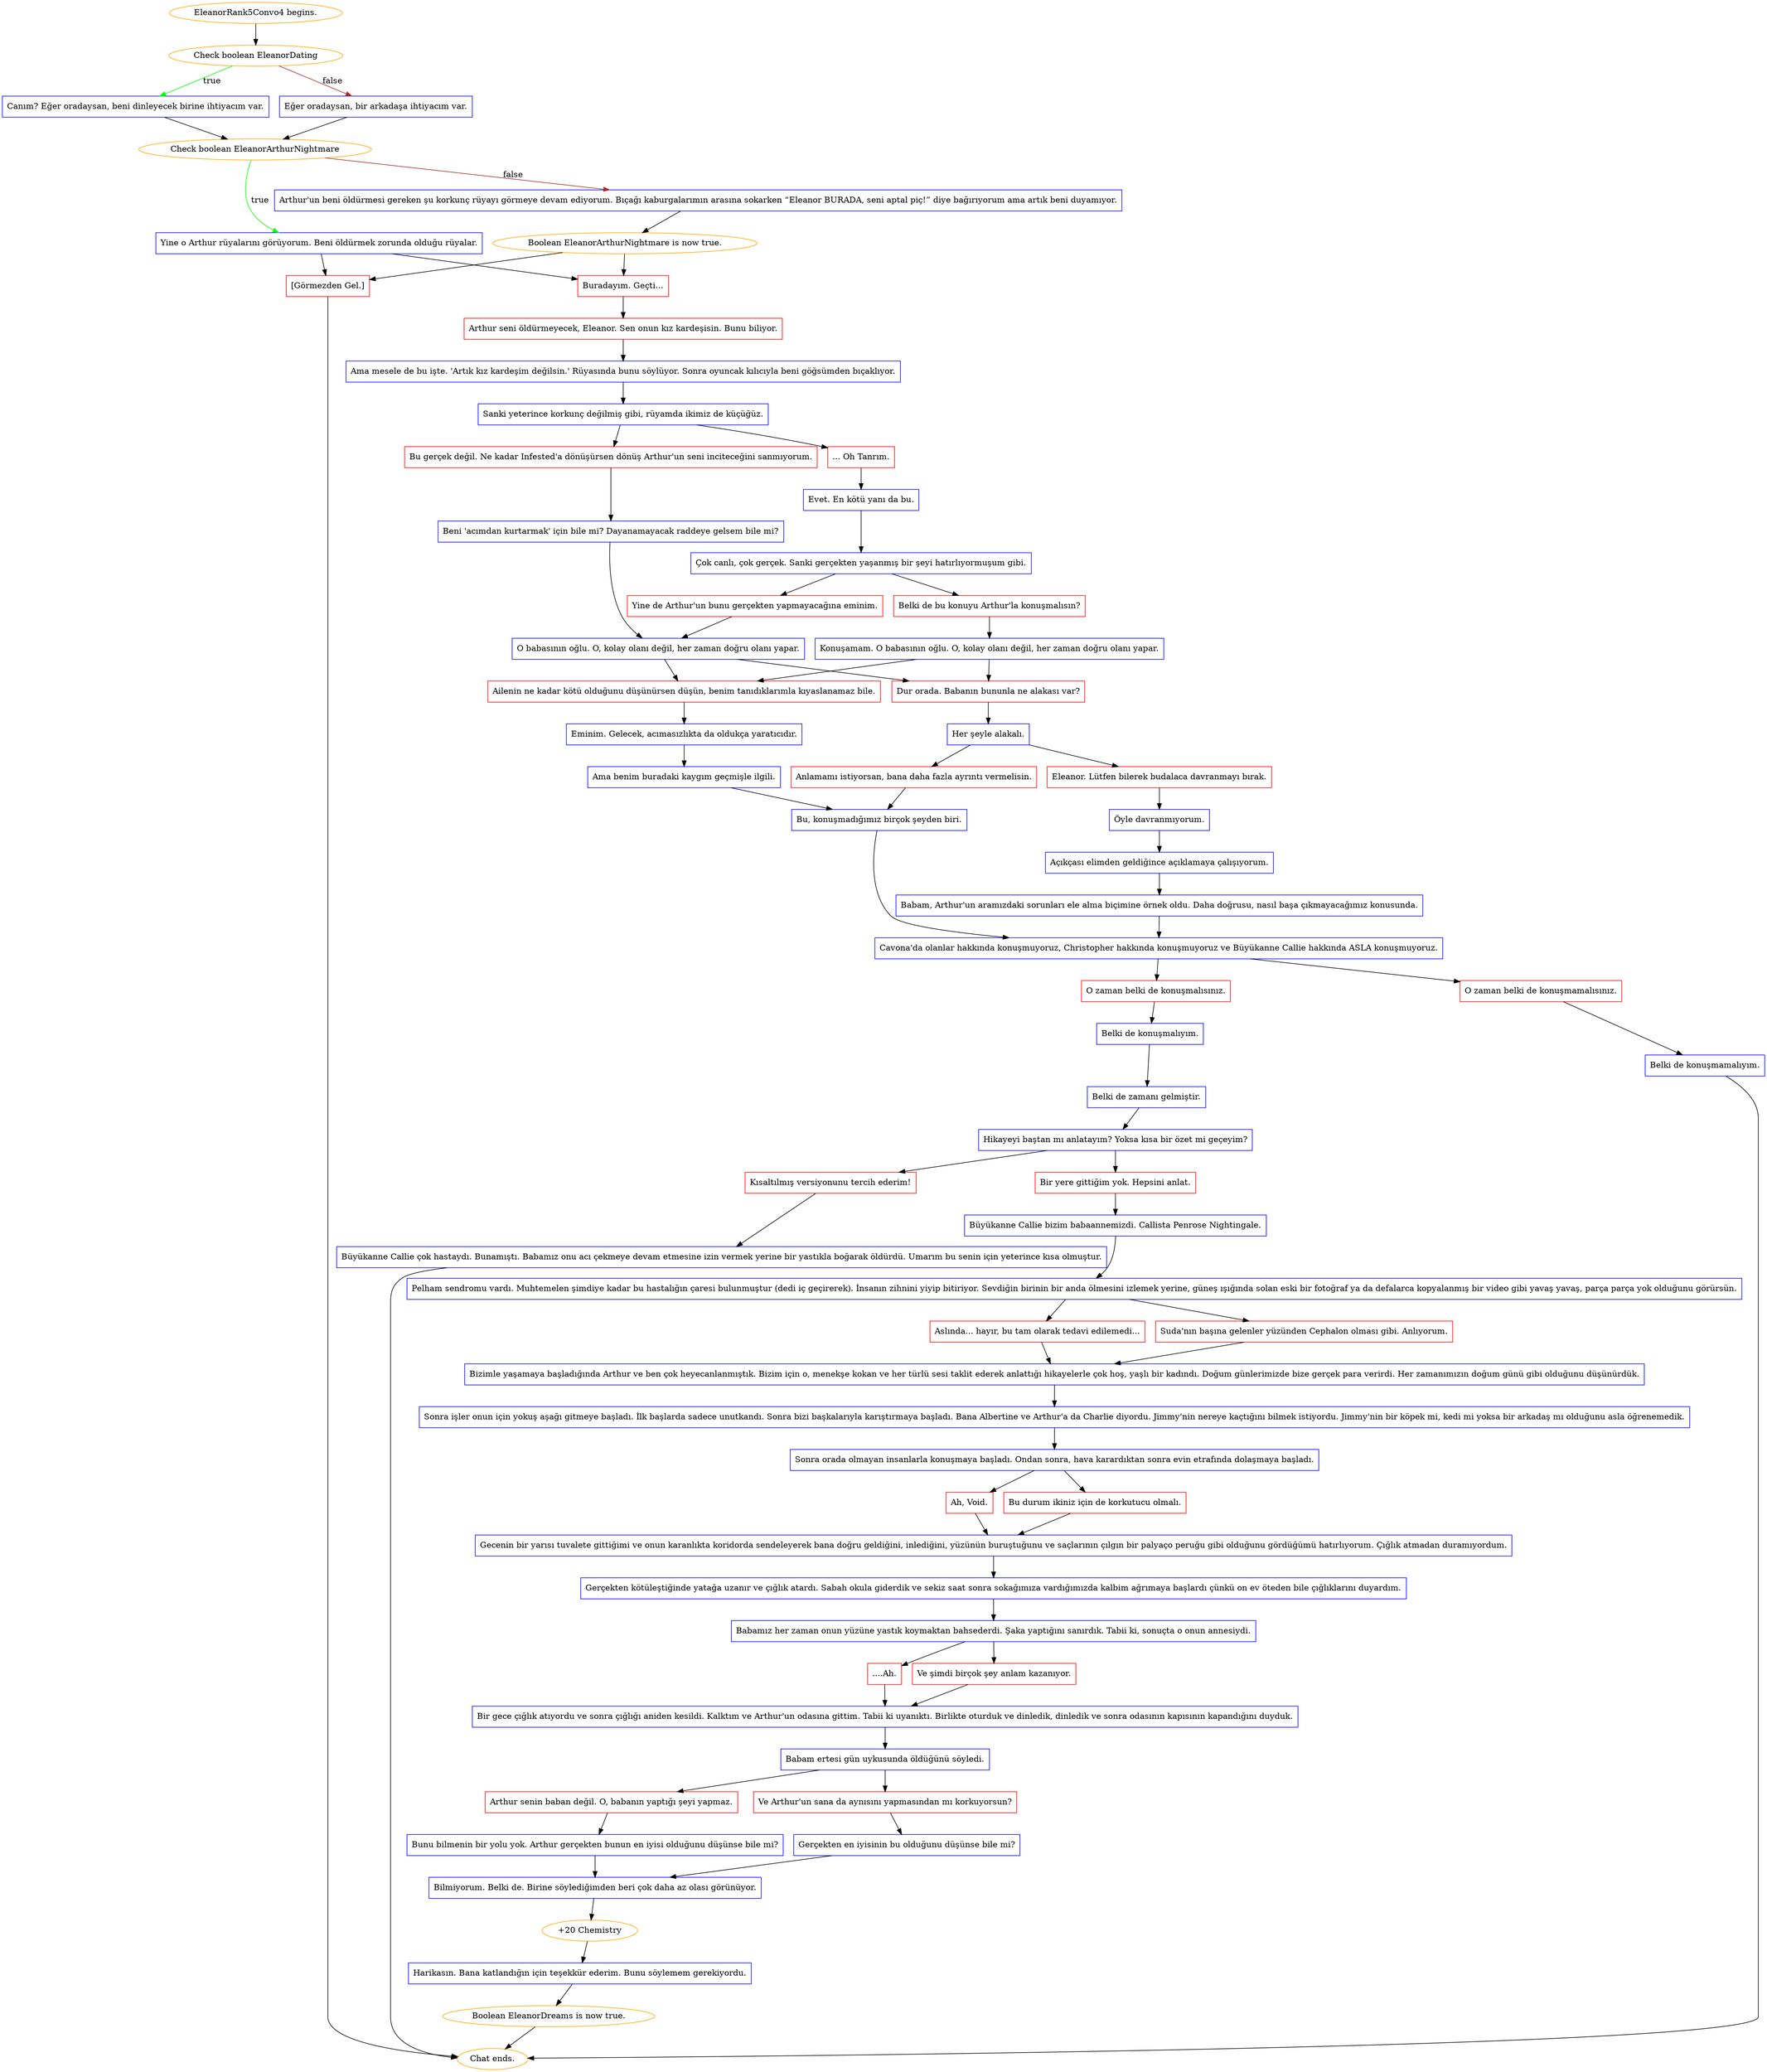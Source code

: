 digraph {
	"EleanorRank5Convo4 begins." [color=orange];
		"EleanorRank5Convo4 begins." -> j3881205893;
	j3881205893 [label="Check boolean EleanorDating",color=orange];
		j3881205893 -> j2022217176 [label=true,color=green];
		j3881205893 -> j2405388436 [label=false,color=brown];
	j2022217176 [label="Canım? Eğer oradaysan, beni dinleyecek birine ihtiyacım var.",shape=box,color=blue];
		j2022217176 -> j3704551816;
	j2405388436 [label="Eğer oradaysan, bir arkadaşa ihtiyacım var.",shape=box,color=blue];
		j2405388436 -> j3704551816;
	j3704551816 [label="Check boolean EleanorArthurNightmare",color=orange];
		j3704551816 -> j2814510276 [label=true,color=green];
		j3704551816 -> j1672196739 [label=false,color=brown];
	j2814510276 [label="Yine o Arthur rüyalarını görüyorum. Beni öldürmek zorunda olduğu rüyalar.",shape=box,color=blue];
		j2814510276 -> j1101527989;
		j2814510276 -> j3025194680;
	j1672196739 [label="Arthur'un beni öldürmesi gereken şu korkunç rüyayı görmeye devam ediyorum. Bıçağı kaburgalarımın arasına sokarken “Eleanor BURADA, seni aptal piç!” diye bağırıyorum ama artık beni duyamıyor.",shape=box,color=blue];
		j1672196739 -> j561526907;
	j1101527989 [label="Buradayım. Geçti...",shape=box,color=red];
		j1101527989 -> j1806392450;
	j3025194680 [label="[Görmezden Gel.]",shape=box,color=red];
		j3025194680 -> "Chat ends.";
	j561526907 [label="Boolean EleanorArthurNightmare is now true.",color=orange];
		j561526907 -> j1101527989;
		j561526907 -> j3025194680;
	j1806392450 [label="Arthur seni öldürmeyecek, Eleanor. Sen onun kız kardeşisin. Bunu biliyor.",shape=box,color=red];
		j1806392450 -> j1332436526;
	"Chat ends." [color=orange];
	j1332436526 [label="Ama mesele de bu işte. 'Artık kız kardeşim değilsin.' Rüyasında bunu söylüyor. Sonra oyuncak kılıcıyla beni göğsümden bıçaklıyor.",shape=box,color=blue];
		j1332436526 -> j4289046072;
	j4289046072 [label="Sanki yeterince korkunç değilmiş gibi, rüyamda ikimiz de küçüğüz.",shape=box,color=blue];
		j4289046072 -> j3402471682;
		j4289046072 -> j559839998;
	j3402471682 [label="Bu gerçek değil. Ne kadar Infested'a dönüşürsen dönüş Arthur'un seni inciteceğini sanmıyorum.",shape=box,color=red];
		j3402471682 -> j1527352596;
	j559839998 [label="... Oh Tanrım.",shape=box,color=red];
		j559839998 -> j4209908072;
	j1527352596 [label="Beni 'acımdan kurtarmak' için bile mi? Dayanamayacak raddeye gelsem bile mi?",shape=box,color=blue];
		j1527352596 -> j2935052360;
	j4209908072 [label="Evet. En kötü yanı da bu.",shape=box,color=blue];
		j4209908072 -> j4035441117;
	j2935052360 [label="O babasının oğlu. O, kolay olanı değil, her zaman doğru olanı yapar.",shape=box,color=blue];
		j2935052360 -> j1507862740;
		j2935052360 -> j2503068423;
	j4035441117 [label="Çok canlı, çok gerçek. Sanki gerçekten yaşanmış bir şeyi hatırlıyormuşum gibi.",shape=box,color=blue];
		j4035441117 -> j2642582417;
		j4035441117 -> j4047826399;
	j1507862740 [label="Ailenin ne kadar kötü olduğunu düşünürsen düşün, benim tanıdıklarımla kıyaslanamaz bile.",shape=box,color=red];
		j1507862740 -> j1015827745;
	j2503068423 [label="Dur orada. Babanın bununla ne alakası var?",shape=box,color=red];
		j2503068423 -> j1654107537;
	j2642582417 [label="Yine de Arthur'un bunu gerçekten yapmayacağına eminim.",shape=box,color=red];
		j2642582417 -> j2935052360;
	j4047826399 [label="Belki de bu konuyu Arthur'la konuşmalısın?",shape=box,color=red];
		j4047826399 -> j2912865243;
	j1015827745 [label="Eminim. Gelecek, acımasızlıkta da oldukça yaratıcıdır.",shape=box,color=blue];
		j1015827745 -> j3378179244;
	j1654107537 [label="Her şeyle alakalı.",shape=box,color=blue];
		j1654107537 -> j1576454604;
		j1654107537 -> j157553709;
	j2912865243 [label="Konuşamam. O babasının oğlu. O, kolay olanı değil, her zaman doğru olanı yapar.",shape=box,color=blue];
		j2912865243 -> j1507862740;
		j2912865243 -> j2503068423;
	j3378179244 [label="Ama benim buradaki kaygım geçmişle ilgili.",shape=box,color=blue];
		j3378179244 -> j3521417940;
	j1576454604 [label="Anlamamı istiyorsan, bana daha fazla ayrıntı vermelisin.",shape=box,color=red];
		j1576454604 -> j3521417940;
	j157553709 [label="Eleanor. Lütfen bilerek budalaca davranmayı bırak.",shape=box,color=red];
		j157553709 -> j1832592539;
	j3521417940 [label="Bu, konuşmadığımız birçok şeyden biri.",shape=box,color=blue];
		j3521417940 -> j209512158;
	j1832592539 [label="Öyle davranmıyorum.",shape=box,color=blue];
		j1832592539 -> j3669556510;
	j209512158 [label="Cavona'da olanlar hakkında konuşmuyoruz, Christopher hakkında konuşmuyoruz ve Büyükanne Callie hakkında ASLA konuşmuyoruz.",shape=box,color=blue];
		j209512158 -> j2235578099;
		j209512158 -> j152234691;
	j3669556510 [label="Açıkçası elimden geldiğince açıklamaya çalışıyorum.",shape=box,color=blue];
		j3669556510 -> j2757983087;
	j2235578099 [label="O zaman belki de konuşmamalısınız.",shape=box,color=red];
		j2235578099 -> j1985094437;
	j152234691 [label="O zaman belki de konuşmalısınız.",shape=box,color=red];
		j152234691 -> j2899283635;
	j2757983087 [label="Babam, Arthur'un aramızdaki sorunları ele alma biçimine örnek oldu. Daha doğrusu, nasıl başa çıkmayacağımız konusunda.",shape=box,color=blue];
		j2757983087 -> j209512158;
	j1985094437 [label="Belki de konuşmamalıyım.",shape=box,color=blue];
		j1985094437 -> "Chat ends.";
	j2899283635 [label="Belki de konuşmalıyım.",shape=box,color=blue];
		j2899283635 -> j3470833134;
	j3470833134 [label="Belki de zamanı gelmiştir.",shape=box,color=blue];
		j3470833134 -> j498853169;
	j498853169 [label="Hikayeyi baştan mı anlatayım? Yoksa kısa bir özet mi geçeyim?",shape=box,color=blue];
		j498853169 -> j1330518627;
		j498853169 -> j4001546115;
	j1330518627 [label="Bir yere gittiğim yok. Hepsini anlat.",shape=box,color=red];
		j1330518627 -> j537596738;
	j4001546115 [label="Kısaltılmış versiyonunu tercih ederim!",shape=box,color=red];
		j4001546115 -> j3823481544;
	j537596738 [label="Büyükanne Callie bizim babaannemizdi. Callista Penrose Nightingale.",shape=box,color=blue];
		j537596738 -> j210094391;
	j3823481544 [label="Büyükanne Callie çok hastaydı. Bunamıştı. Babamız onu acı çekmeye devam etmesine izin vermek yerine bir yastıkla boğarak öldürdü. Umarım bu senin için yeterince kısa olmuştur.",shape=box,color=blue];
		j3823481544 -> "Chat ends.";
	j210094391 [label="Pelham sendromu vardı. Muhtemelen şimdiye kadar bu hastalığın çaresi bulunmuştur (dedi iç geçirerek). İnsanın zihnini yiyip bitiriyor. Sevdiğin birinin bir anda ölmesini izlemek yerine, güneş ışığında solan eski bir fotoğraf ya da defalarca kopyalanmış bir video gibi yavaş yavaş, parça parça yok olduğunu görürsün.",shape=box,color=blue];
		j210094391 -> j1185726925;
		j210094391 -> j3475400552;
	j1185726925 [label="Suda'nın başına gelenler yüzünden Cephalon olması gibi. Anlıyorum.",shape=box,color=red];
		j1185726925 -> j638921771;
	j3475400552 [label="Aslında... hayır, bu tam olarak tedavi edilemedi...",shape=box,color=red];
		j3475400552 -> j638921771;
	j638921771 [label="Bizimle yaşamaya başladığında Arthur ve ben çok heyecanlanmıştık. Bizim için o, menekşe kokan ve her türlü sesi taklit ederek anlattığı hikayelerle çok hoş, yaşlı bir kadındı. Doğum günlerimizde bize gerçek para verirdi. Her zamanımızın doğum günü gibi olduğunu düşünürdük.",shape=box,color=blue];
		j638921771 -> j1547030800;
	j1547030800 [label="Sonra işler onun için yokuş aşağı gitmeye başladı. İlk başlarda sadece unutkandı. Sonra bizi başkalarıyla karıştırmaya başladı. Bana Albertine ve Arthur'a da Charlie diyordu. Jimmy'nin nereye kaçtığını bilmek istiyordu. Jimmy'nin bir köpek mi, kedi mi yoksa bir arkadaş mı olduğunu asla öğrenemedik.",shape=box,color=blue];
		j1547030800 -> j661979189;
	j661979189 [label="Sonra orada olmayan insanlarla konuşmaya başladı. Ondan sonra, hava karardıktan sonra evin etrafında dolaşmaya başladı.",shape=box,color=blue];
		j661979189 -> j995169815;
		j661979189 -> j2699191842;
	j995169815 [label="Bu durum ikiniz için de korkutucu olmalı.",shape=box,color=red];
		j995169815 -> j2256100479;
	j2699191842 [label="Ah, Void.",shape=box,color=red];
		j2699191842 -> j2256100479;
	j2256100479 [label="Gecenin bir yarısı tuvalete gittiğimi ve onun karanlıkta koridorda sendeleyerek bana doğru geldiğini, inlediğini, yüzünün buruştuğunu ve saçlarının çılgın bir palyaço peruğu gibi olduğunu gördüğümü hatırlıyorum. Çığlık atmadan duramıyordum.",shape=box,color=blue];
		j2256100479 -> j2999445128;
	j2999445128 [label="Gerçekten kötüleştiğinde yatağa uzanır ve çığlık atardı. Sabah okula giderdik ve sekiz saat sonra sokağımıza vardığımızda kalbim ağrımaya başlardı çünkü on ev öteden bile çığlıklarını duyardım.",shape=box,color=blue];
		j2999445128 -> j1870506429;
	j1870506429 [label="Babamız her zaman onun yüzüne yastık koymaktan bahsederdi. Şaka yaptığını sanırdık. Tabii ki, sonuçta o onun annesiydi.",shape=box,color=blue];
		j1870506429 -> j1693409103;
		j1870506429 -> j3175439150;
	j1693409103 [label="Ve şimdi birçok şey anlam kazanıyor.",shape=box,color=red];
		j1693409103 -> j4031436695;
	j3175439150 [label="....Ah.",shape=box,color=red];
		j3175439150 -> j4031436695;
	j4031436695 [label="Bir gece çığlık atıyordu ve sonra çığlığı aniden kesildi. Kalktım ve Arthur'un odasına gittim. Tabii ki uyanıktı. Birlikte oturduk ve dinledik, dinledik ve sonra odasının kapısının kapandığını duyduk.",shape=box,color=blue];
		j4031436695 -> j3157264402;
	j3157264402 [label="Babam ertesi gün uykusunda öldüğünü söyledi.",shape=box,color=blue];
		j3157264402 -> j2465244195;
		j3157264402 -> j1174683075;
	j2465244195 [label="Ve Arthur'un sana da aynısını yapmasından mı korkuyorsun?",shape=box,color=red];
		j2465244195 -> j1091687832;
	j1174683075 [label="Arthur senin baban değil. O, babanın yaptığı şeyi yapmaz.",shape=box,color=red];
		j1174683075 -> j2940447798;
	j1091687832 [label="Gerçekten en iyisinin bu olduğunu düşünse bile mi?",shape=box,color=blue];
		j1091687832 -> j3822486334;
	j2940447798 [label="Bunu bilmenin bir yolu yok. Arthur gerçekten bunun en iyisi olduğunu düşünse bile mi?",shape=box,color=blue];
		j2940447798 -> j3822486334;
	j3822486334 [label="Bilmiyorum. Belki de. Birine söylediğimden beri çok daha az olası görünüyor.",shape=box,color=blue];
		j3822486334 -> j469656273;
	j469656273 [label="+20 Chemistry",color=orange];
		j469656273 -> j4007142511;
	j4007142511 [label="Harikasın. Bana katlandığın için teşekkür ederim. Bunu söylemem gerekiyordu.",shape=box,color=blue];
		j4007142511 -> j2043428571;
	j2043428571 [label="Boolean EleanorDreams is now true.",color=orange];
		j2043428571 -> "Chat ends.";
}